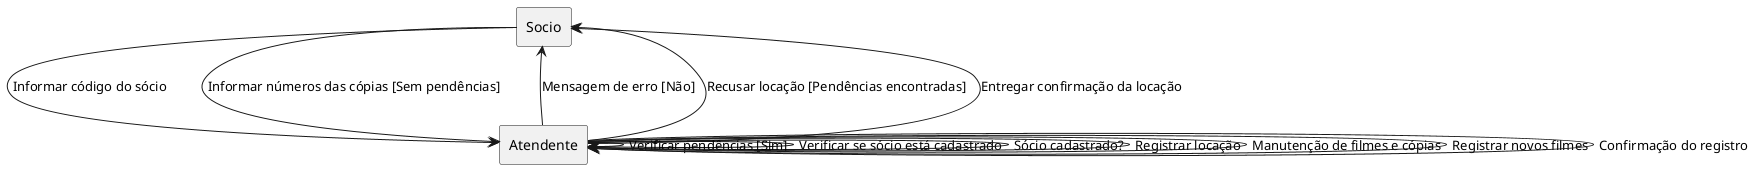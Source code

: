 @startuml
skinparam linestyle ortho
rectangle "Socio" as socio
rectangle "Atendente" as atendente

socio -right-> atendente: Informar código do sócio
atendente -down-> atendente: Verificar se sócio está cadastrado
atendente -down-> atendente: Sócio cadastrado?
atendente --> socio: Mensagem de erro [Não]

atendente -right-> atendente: Verificar pendências [Sim]
atendente --> socio: Recusar locação [Pendências encontradas]
socio -right-> atendente: Informar números das cópias [Sem pendências]
atendente -down-> atendente: Registrar locação
atendente --> socio: Entregar confirmação da locação

atendente -down-> atendente: Manutenção de filmes e cópias
atendente -down-> atendente: Registrar novos filmes
atendente -down-> atendente: Confirmação do registro
@enduml@startuml
skinparam linestyle ortho
rectangle "Socio" as socio
rectangle "Atendente" as atendente
@startuml
skinparam linestyle ortho
rectangle "Socio" as socio
rectangle "Atendente" as atendente

socio -right-> atendente: Informar código do sócio
atendente -down-> atendente: Verificar se sócio está cadastrado
atendente -down-> atendente: Sócio cadastrado?
atendente --> socio: Mensagem de erro [Não]

atendente -right-> atendente: Verificar pendências [Sim]
atendente --> socio: Recusar locação [Pendências encontradas]
socio -right-> atendente: Informar números das cópias [Sem pendências]
atendente -down-> atendente: Registrar locação
atendente --> socio: Entregar confirmação da locação

atendente -down-> atendente: Manutenção de filmes e cópias
atendente -down-> atendente: Registrar novos filmes
atendente -down-> atendente: Confirmação do registro
@enduml
